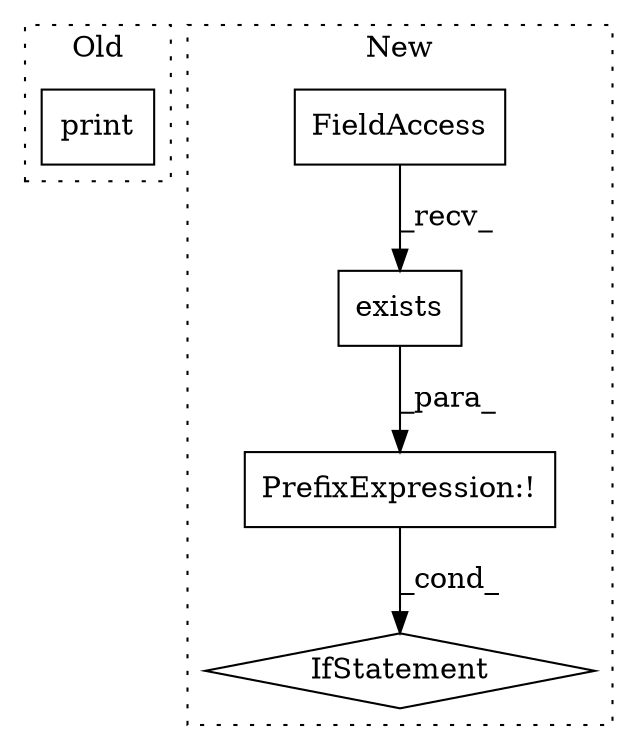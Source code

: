 digraph G {
subgraph cluster0 {
1 [label="print" a="32" s="2318,2328" l="6,1" shape="box"];
label = "Old";
style="dotted";
}
subgraph cluster1 {
2 [label="exists" a="32" s="1360,1381" l="7,1" shape="box"];
3 [label="PrefixExpression:!" a="38" s="1351" l="1" shape="box"];
4 [label="FieldAccess" a="22" s="1352" l="7" shape="box"];
5 [label="IfStatement" a="25" s="1347,1382" l="4,2" shape="diamond"];
label = "New";
style="dotted";
}
2 -> 3 [label="_para_"];
3 -> 5 [label="_cond_"];
4 -> 2 [label="_recv_"];
}